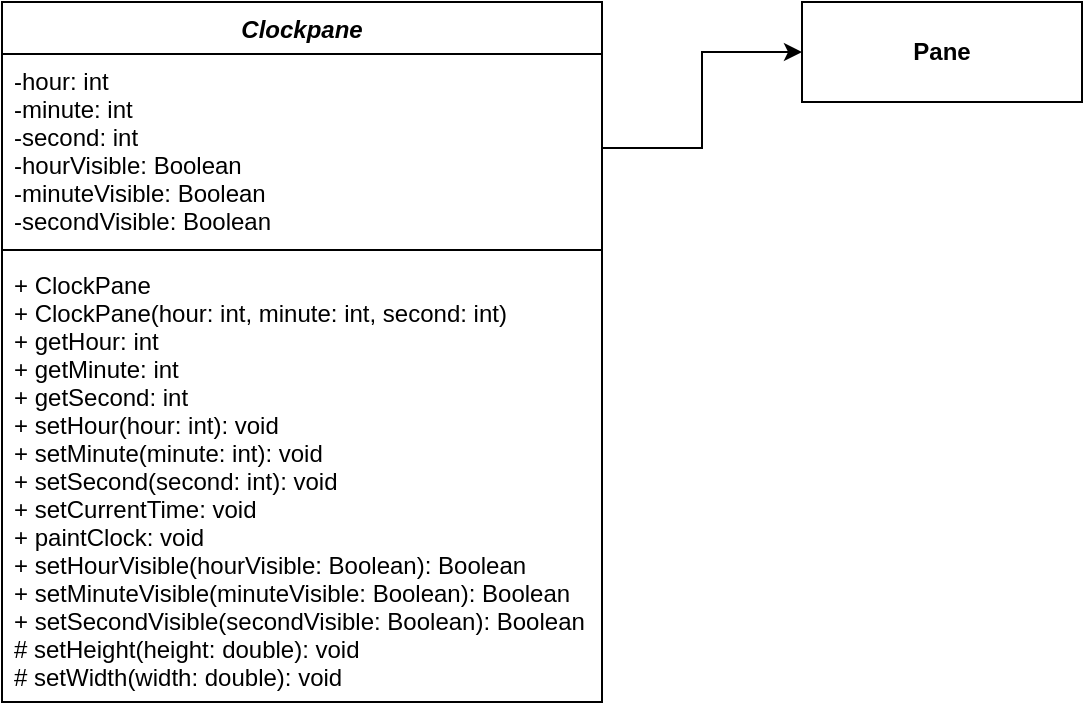 <mxfile version="12.3.6" pages="1"><diagram id="vjDgn52PyErMOKAFc_d_" name="Page-1"><mxGraphModel dx="562" dy="646" grid="1" gridSize="10" guides="1" tooltips="1" connect="1" arrows="1" fold="1" page="1" pageScale="1" pageWidth="850" pageHeight="1100" math="0" shadow="0"><root><mxCell id="0"/><mxCell id="1" parent="0"/><mxCell id="E7dBcADX9VYk3q9UB7v_-1" value="Clockpane" style="swimlane;fontStyle=3;align=center;verticalAlign=top;childLayout=stackLayout;horizontal=1;startSize=26;horizontalStack=0;resizeParent=1;resizeParentMax=0;resizeLast=0;collapsible=1;marginBottom=0;" vertex="1" parent="1"><mxGeometry x="20" y="20" width="300" height="350" as="geometry"/></mxCell><mxCell id="E7dBcADX9VYk3q9UB7v_-2" value="-hour: int&#10;-minute: int&#10;-second: int&#10;-hourVisible: Boolean&#10;-minuteVisible: Boolean&#10;-secondVisible: Boolean" style="text;strokeColor=none;fillColor=none;align=left;verticalAlign=top;spacingLeft=4;spacingRight=4;overflow=hidden;rotatable=0;points=[[0,0.5],[1,0.5]];portConstraint=eastwest;" vertex="1" parent="E7dBcADX9VYk3q9UB7v_-1"><mxGeometry y="26" width="300" height="94" as="geometry"/></mxCell><mxCell id="E7dBcADX9VYk3q9UB7v_-3" value="" style="line;strokeWidth=1;fillColor=none;align=left;verticalAlign=middle;spacingTop=-1;spacingLeft=3;spacingRight=3;rotatable=0;labelPosition=right;points=[];portConstraint=eastwest;" vertex="1" parent="E7dBcADX9VYk3q9UB7v_-1"><mxGeometry y="120" width="300" height="8" as="geometry"/></mxCell><mxCell id="E7dBcADX9VYk3q9UB7v_-4" value="+ ClockPane&#10;+ ClockPane(hour: int, minute: int, second: int)&#10;+ getHour: int&#10;+ getMinute: int&#10;+ getSecond: int&#10;+ setHour(hour: int): void&#10;+ setMinute(minute: int): void&#10;+ setSecond(second: int): void&#10;+ setCurrentTime: void&#10;+ paintClock: void&#10;+ setHourVisible(hourVisible: Boolean): Boolean&#10;+ setMinuteVisible(minuteVisible: Boolean): Boolean&#10;+ setSecondVisible(secondVisible: Boolean): Boolean&#10;# setHeight(height: double): void&#10;# setWidth(width: double): void&#10;&#10;" style="text;strokeColor=none;fillColor=none;align=left;verticalAlign=top;spacingLeft=4;spacingRight=4;overflow=hidden;rotatable=0;points=[[0,0.5],[1,0.5]];portConstraint=eastwest;" vertex="1" parent="E7dBcADX9VYk3q9UB7v_-1"><mxGeometry y="128" width="300" height="222" as="geometry"/></mxCell><mxCell id="E7dBcADX9VYk3q9UB7v_-5" value="&lt;p style=&quot;margin: 0px ; margin-top: 4px ; text-align: center&quot;&gt;&lt;br&gt;&lt;b&gt;Pane&lt;/b&gt;&lt;/p&gt;" style="verticalAlign=top;align=left;overflow=fill;fontSize=12;fontFamily=Helvetica;html=1;" vertex="1" parent="1"><mxGeometry x="420" y="20" width="140" height="50" as="geometry"/></mxCell><mxCell id="E7dBcADX9VYk3q9UB7v_-9" style="edgeStyle=orthogonalEdgeStyle;rounded=0;orthogonalLoop=1;jettySize=auto;html=1;exitX=1;exitY=0.5;exitDx=0;exitDy=0;entryX=0;entryY=0.5;entryDx=0;entryDy=0;" edge="1" parent="1" source="E7dBcADX9VYk3q9UB7v_-2" target="E7dBcADX9VYk3q9UB7v_-5"><mxGeometry relative="1" as="geometry"/></mxCell></root></mxGraphModel></diagram></mxfile>